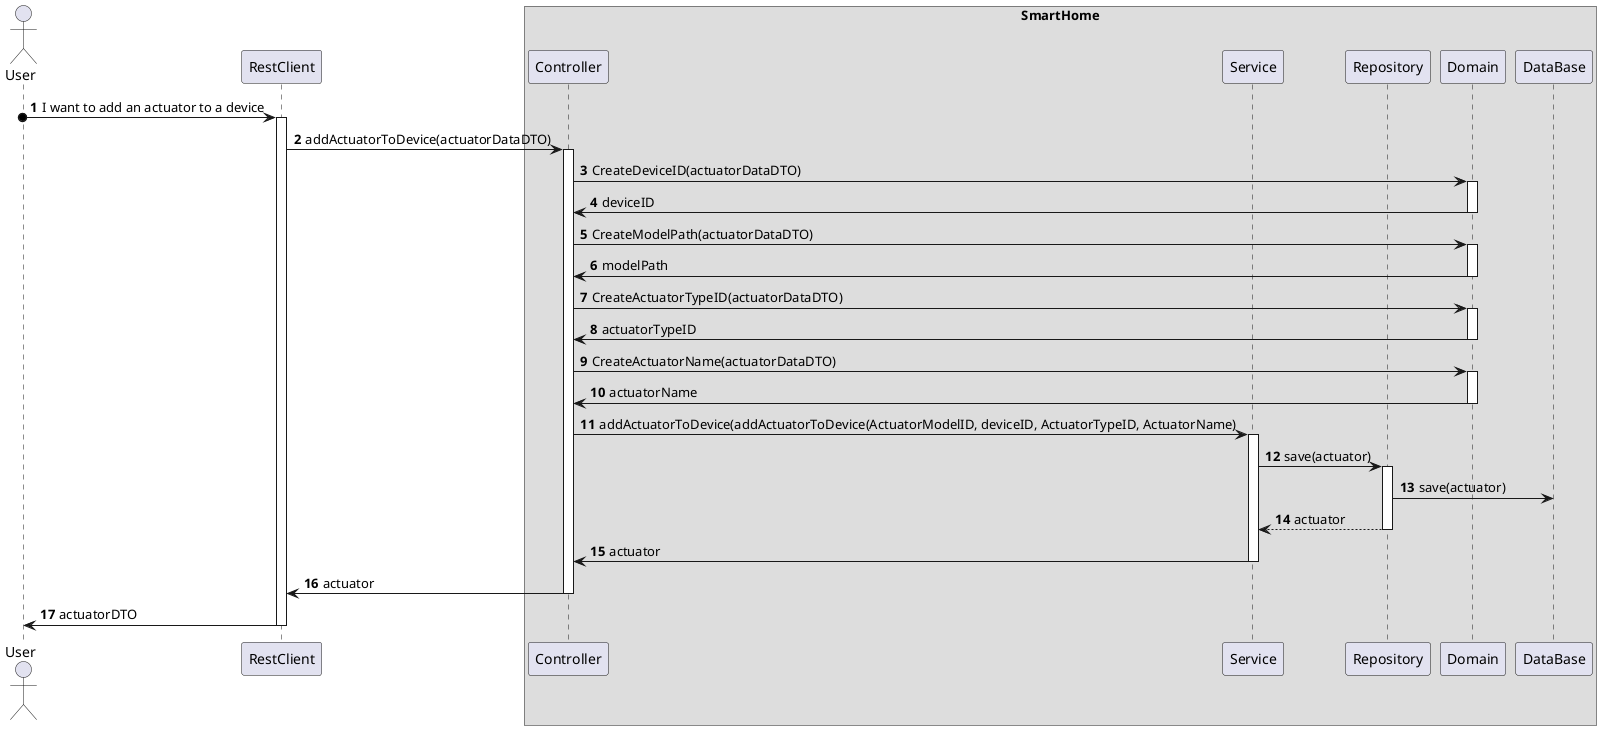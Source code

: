 @startuml
'https://plantuml.com/sequence-diagram
!pragma layout smetana

autonumber

actor "User" as User
participant "RestClient" as RC

box "SmartHome"
    participant "Controller" as CTRL
    participant "Service" as SV
    participant "Repository" as REPO
    participant "Domain" as DOM
    participant "DataBase" as BD
end box

User o-> RC : I want to add an actuator to a device
activate RC
RC -> CTRL : addActuatorToDevice(actuatorDataDTO)
activate CTRL
CTRL -> DOM : CreateDeviceID(actuatorDataDTO)
activate DOM
DOM -> CTRL : deviceID
deactivate DOM
CTRL -> DOM : CreateModelPath(actuatorDataDTO)
activate DOM
DOM -> CTRL : modelPath
deactivate DOM
CTRL -> DOM : CreateActuatorTypeID(actuatorDataDTO)
activate DOM
DOM -> CTRL : actuatorTypeID
deactivate DOM
CTRL -> DOM : CreateActuatorName(actuatorDataDTO)
activate DOM
DOM -> CTRL : actuatorName
deactivate DOM

CTRL -> SV : addActuatorToDevice(addActuatorToDevice(ActuatorModelID, deviceID, ActuatorTypeID, ActuatorName)
activate SV
SV -> REPO : save(actuator)
activate REPO
REPO -> BD : save(actuator)
REPO --> SV : actuator
deactivate REPO

SV -> CTRL : actuator
deactivate SV
CTRL -> RC : actuator
deactivate CTRL
RC -> User : actuatorDTO
deactivate RC


@enduml